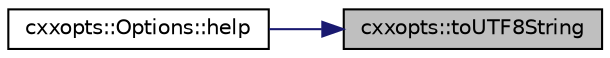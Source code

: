 digraph "cxxopts::toUTF8String"
{
 // LATEX_PDF_SIZE
  edge [fontname="Helvetica",fontsize="10",labelfontname="Helvetica",labelfontsize="10"];
  node [fontname="Helvetica",fontsize="10",shape=record];
  rankdir="RL";
  Node1 [label="cxxopts::toUTF8String",height=0.2,width=0.4,color="black", fillcolor="grey75", style="filled", fontcolor="black",tooltip=" "];
  Node1 -> Node2 [dir="back",color="midnightblue",fontsize="10",style="solid",fontname="Helvetica"];
  Node2 [label="cxxopts::Options::help",height=0.2,width=0.4,color="black", fillcolor="white", style="filled",URL="$classcxxopts_1_1_options.html#a7392b09071f42ed45dea85738af965b4",tooltip=" "];
}
